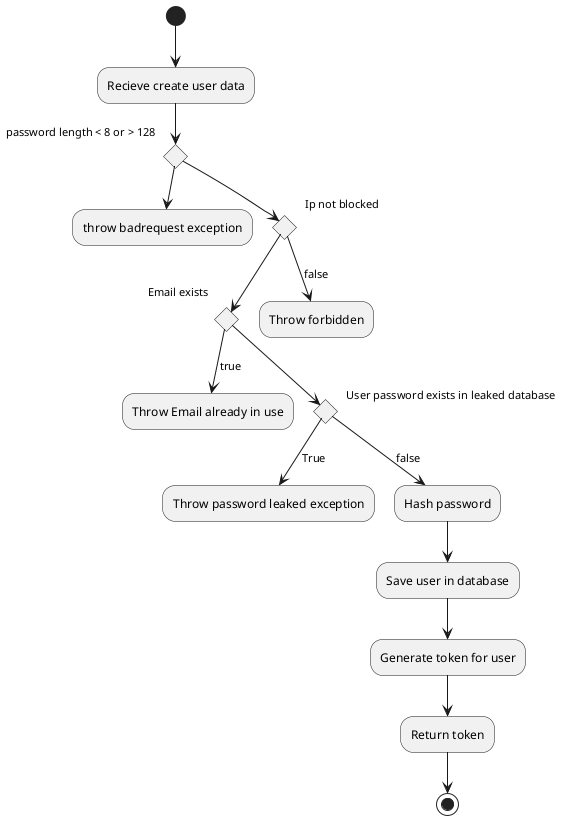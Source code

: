 @startuml Create User Flowchart

(*) --> "Recieve create user data"
if "password length < 8 or > 128" then
  -->throw badrequest exception
else
if "Ip not blocked " then
	if "Email exists" then
		-->[true] "Throw Email already in use"
	else
		if "User password exists in leaked database" then
			-->[True]"Throw password leaked exception"
		else
			-->[false] "Hash password"
			--> "Save user in database"
			--> "Generate token for user"
			--> "Return token"
			--> (*)
		end if
	end if
else
-->[false] "Throw forbidden"

@enduml
